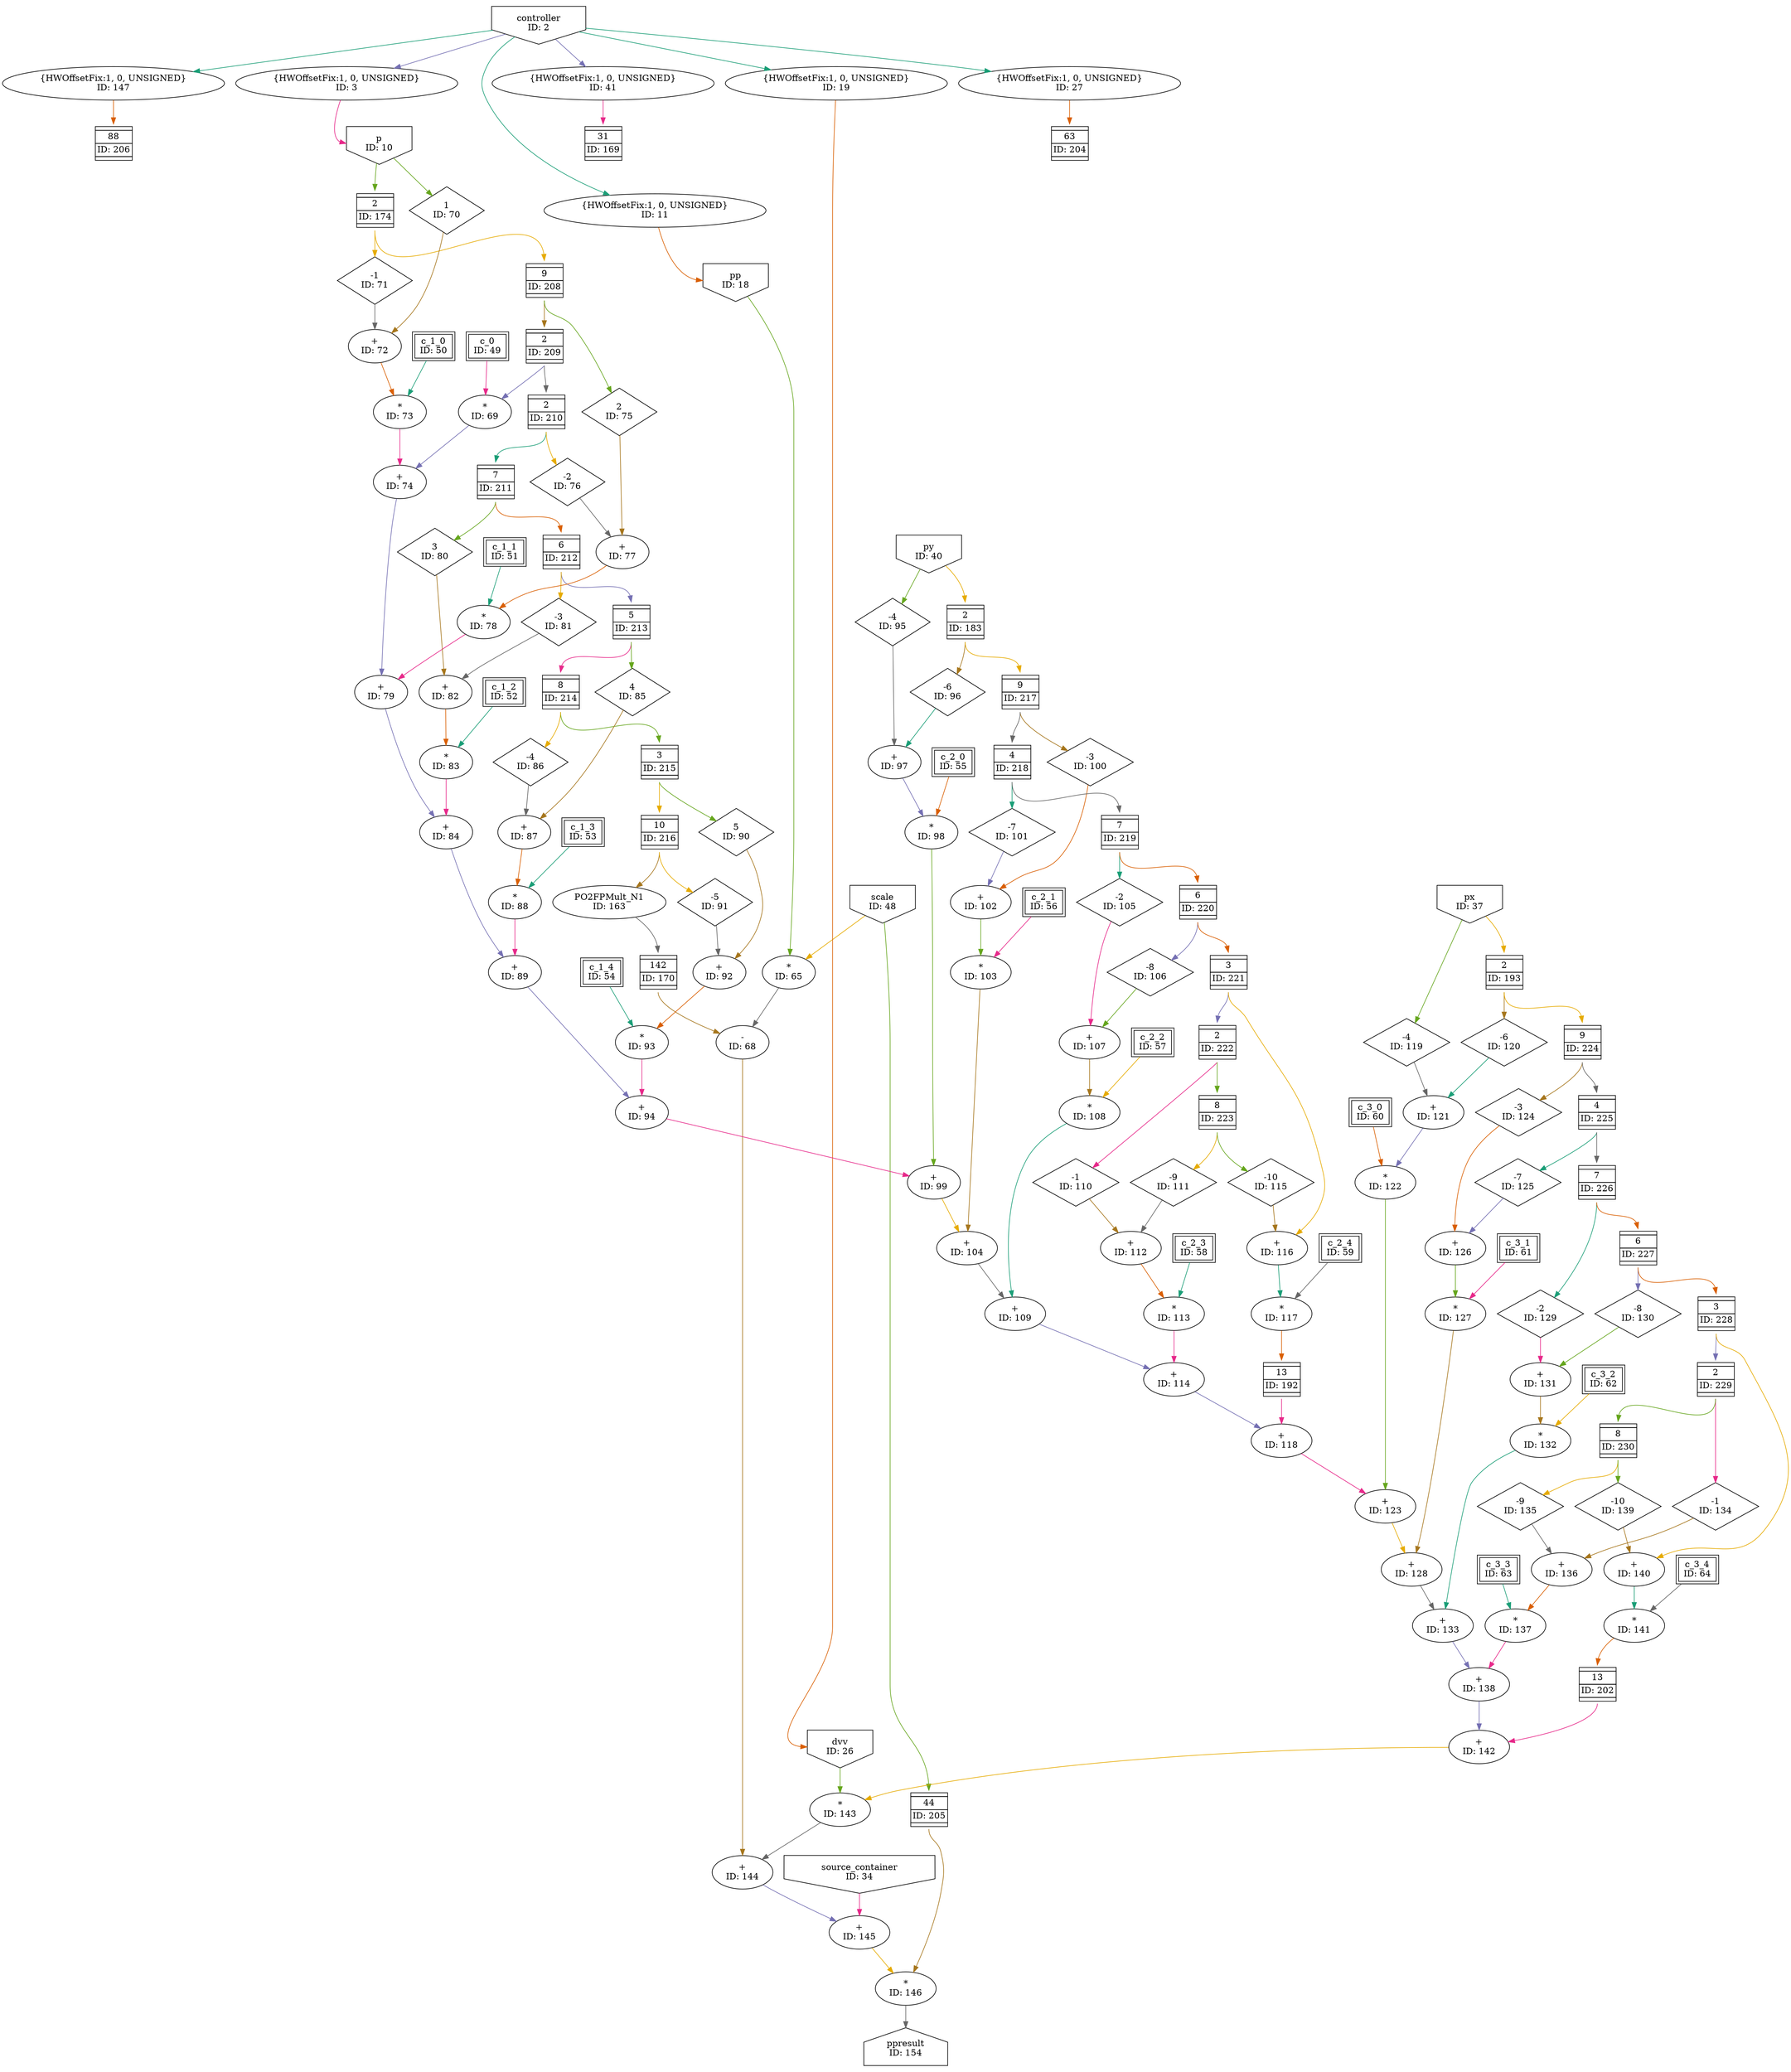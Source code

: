 digraph RTMKernel_final{
	NodeInput2 [shape=invhouse, label="controller\nID: 2"];
	NodeCast147 [label="{HWOffsetFix:1, 0, UNSIGNED}\nID: 147"];
	NodeFIFO206 [shape=plaintext, label=<<TABLE BORDER="0" CELLSPACING="0" CELLBORDER="1"> <TR><TD></TD></TR><TR><TD>88</TD></TR><TR><TD>ID: 206</TD></TR> <TR><TD></TD></TR> </TABLE>>];
	NodeCast3 [label="{HWOffsetFix:1, 0, UNSIGNED}\nID: 3"];
	NodeInput10 [shape=invhouse, label="p\nID: 10"];
	NodeFIFO174 [shape=plaintext, label=<<TABLE BORDER="0" CELLSPACING="0" CELLBORDER="1"> <TR><TD></TD></TR><TR><TD>2</TD></TR><TR><TD>ID: 174</TD></TR> <TR><TD></TD></TR> </TABLE>>];
	NodeFIFO208 [shape=plaintext, label=<<TABLE BORDER="0" CELLSPACING="0" CELLBORDER="1"> <TR><TD></TD></TR><TR><TD>9</TD></TR><TR><TD>ID: 208</TD></TR> <TR><TD></TD></TR> </TABLE>>];
	NodeFIFO209 [shape=plaintext, label=<<TABLE BORDER="0" CELLSPACING="0" CELLBORDER="1"> <TR><TD></TD></TR><TR><TD>2</TD></TR><TR><TD>ID: 209</TD></TR> <TR><TD></TD></TR> </TABLE>>];
	NodeFIFO210 [shape=plaintext, label=<<TABLE BORDER="0" CELLSPACING="0" CELLBORDER="1"> <TR><TD></TD></TR><TR><TD>2</TD></TR><TR><TD>ID: 210</TD></TR> <TR><TD></TD></TR> </TABLE>>];
	NodeFIFO211 [shape=plaintext, label=<<TABLE BORDER="0" CELLSPACING="0" CELLBORDER="1"> <TR><TD></TD></TR><TR><TD>7</TD></TR><TR><TD>ID: 211</TD></TR> <TR><TD></TD></TR> </TABLE>>];
	NodeFIFO212 [shape=plaintext, label=<<TABLE BORDER="0" CELLSPACING="0" CELLBORDER="1"> <TR><TD></TD></TR><TR><TD>6</TD></TR><TR><TD>ID: 212</TD></TR> <TR><TD></TD></TR> </TABLE>>];
	NodeFIFO213 [shape=plaintext, label=<<TABLE BORDER="0" CELLSPACING="0" CELLBORDER="1"> <TR><TD></TD></TR><TR><TD>5</TD></TR><TR><TD>ID: 213</TD></TR> <TR><TD></TD></TR> </TABLE>>];
	NodeFIFO214 [shape=plaintext, label=<<TABLE BORDER="0" CELLSPACING="0" CELLBORDER="1"> <TR><TD></TD></TR><TR><TD>8</TD></TR><TR><TD>ID: 214</TD></TR> <TR><TD></TD></TR> </TABLE>>];
	NodeFIFO215 [shape=plaintext, label=<<TABLE BORDER="0" CELLSPACING="0" CELLBORDER="1"> <TR><TD></TD></TR><TR><TD>3</TD></TR><TR><TD>ID: 215</TD></TR> <TR><TD></TD></TR> </TABLE>>];
	NodeFIFO216 [shape=plaintext, label=<<TABLE BORDER="0" CELLSPACING="0" CELLBORDER="1"> <TR><TD></TD></TR><TR><TD>10</TD></TR><TR><TD>ID: 216</TD></TR> <TR><TD></TD></TR> </TABLE>>];
	NodePO2FPMult163 [label="PO2FPMult_N1\nID: 163"];
	NodeFIFO170 [shape=plaintext, label=<<TABLE BORDER="0" CELLSPACING="0" CELLBORDER="1"> <TR><TD></TD></TR><TR><TD>142</TD></TR><TR><TD>ID: 170</TD></TR> <TR><TD></TD></TR> </TABLE>>];
	NodeCast11 [label="{HWOffsetFix:1, 0, UNSIGNED}\nID: 11"];
	NodeInput18 [shape=invhouse, label="pp\nID: 18"];
	NodeCast41 [label="{HWOffsetFix:1, 0, UNSIGNED}\nID: 41"];
	NodeFIFO169 [shape=plaintext, label=<<TABLE BORDER="0" CELLSPACING="0" CELLBORDER="1"> <TR><TD></TD></TR><TR><TD>31</TD></TR><TR><TD>ID: 169</TD></TR> <TR><TD></TD></TR> </TABLE>>];
	NodeInput48 [shape=invhouse, label="scale\nID: 48"];
	NodeMul65 [label="*\nID: 65"];
	NodeSub68 [label="-\nID: 68"];
	NodeCast19 [label="{HWOffsetFix:1, 0, UNSIGNED}\nID: 19"];
	NodeInput26 [shape=invhouse, label="dvv\nID: 26"];
	NodeInputMappedReg49 [shape=box, peripheries=2, label="c_0\nID: 49"];
	NodeMul69 [label="*\nID: 69"];
	NodeInputMappedReg50 [shape=box, peripheries=2, label="c_1_0\nID: 50"];
	NodeStreamOffset70 [shape=diamond, label="1\nID: 70"];
	NodeStreamOffset71 [shape=diamond, label="-1\nID: 71"];
	NodeAdd72 [label="+\nID: 72"];
	NodeMul73 [label="*\nID: 73"];
	NodeAdd74 [label="+\nID: 74"];
	NodeInputMappedReg51 [shape=box, peripheries=2, label="c_1_1\nID: 51"];
	NodeStreamOffset75 [shape=diamond, label="2\nID: 75"];
	NodeStreamOffset76 [shape=diamond, label="-2\nID: 76"];
	NodeAdd77 [label="+\nID: 77"];
	NodeMul78 [label="*\nID: 78"];
	NodeAdd79 [label="+\nID: 79"];
	NodeInputMappedReg52 [shape=box, peripheries=2, label="c_1_2\nID: 52"];
	NodeStreamOffset80 [shape=diamond, label="3\nID: 80"];
	NodeStreamOffset81 [shape=diamond, label="-3\nID: 81"];
	NodeAdd82 [label="+\nID: 82"];
	NodeMul83 [label="*\nID: 83"];
	NodeAdd84 [label="+\nID: 84"];
	NodeInputMappedReg53 [shape=box, peripheries=2, label="c_1_3\nID: 53"];
	NodeStreamOffset85 [shape=diamond, label="4\nID: 85"];
	NodeStreamOffset86 [shape=diamond, label="-4\nID: 86"];
	NodeAdd87 [label="+\nID: 87"];
	NodeMul88 [label="*\nID: 88"];
	NodeAdd89 [label="+\nID: 89"];
	NodeInputMappedReg54 [shape=box, peripheries=2, label="c_1_4\nID: 54"];
	NodeStreamOffset90 [shape=diamond, label="5\nID: 90"];
	NodeStreamOffset91 [shape=diamond, label="-5\nID: 91"];
	NodeAdd92 [label="+\nID: 92"];
	NodeMul93 [label="*\nID: 93"];
	NodeAdd94 [label="+\nID: 94"];
	NodeInputMappedReg55 [shape=box, peripheries=2, label="c_2_0\nID: 55"];
	NodeInput40 [shape=invhouse, label="py\nID: 40"];
	NodeStreamOffset95 [shape=diamond, label="-4\nID: 95"];
	NodeFIFO183 [shape=plaintext, label=<<TABLE BORDER="0" CELLSPACING="0" CELLBORDER="1"> <TR><TD></TD></TR><TR><TD>2</TD></TR><TR><TD>ID: 183</TD></TR> <TR><TD></TD></TR> </TABLE>>];
	NodeStreamOffset96 [shape=diamond, label="-6\nID: 96"];
	NodeAdd97 [label="+\nID: 97"];
	NodeMul98 [label="*\nID: 98"];
	NodeAdd99 [label="+\nID: 99"];
	NodeInputMappedReg56 [shape=box, peripheries=2, label="c_2_1\nID: 56"];
	NodeFIFO217 [shape=plaintext, label=<<TABLE BORDER="0" CELLSPACING="0" CELLBORDER="1"> <TR><TD></TD></TR><TR><TD>9</TD></TR><TR><TD>ID: 217</TD></TR> <TR><TD></TD></TR> </TABLE>>];
	NodeStreamOffset100 [shape=diamond, label="-3\nID: 100"];
	NodeFIFO218 [shape=plaintext, label=<<TABLE BORDER="0" CELLSPACING="0" CELLBORDER="1"> <TR><TD></TD></TR><TR><TD>4</TD></TR><TR><TD>ID: 218</TD></TR> <TR><TD></TD></TR> </TABLE>>];
	NodeStreamOffset101 [shape=diamond, label="-7\nID: 101"];
	NodeAdd102 [label="+\nID: 102"];
	NodeMul103 [label="*\nID: 103"];
	NodeAdd104 [label="+\nID: 104"];
	NodeInputMappedReg57 [shape=box, peripheries=2, label="c_2_2\nID: 57"];
	NodeFIFO219 [shape=plaintext, label=<<TABLE BORDER="0" CELLSPACING="0" CELLBORDER="1"> <TR><TD></TD></TR><TR><TD>7</TD></TR><TR><TD>ID: 219</TD></TR> <TR><TD></TD></TR> </TABLE>>];
	NodeStreamOffset105 [shape=diamond, label="-2\nID: 105"];
	NodeFIFO220 [shape=plaintext, label=<<TABLE BORDER="0" CELLSPACING="0" CELLBORDER="1"> <TR><TD></TD></TR><TR><TD>6</TD></TR><TR><TD>ID: 220</TD></TR> <TR><TD></TD></TR> </TABLE>>];
	NodeStreamOffset106 [shape=diamond, label="-8\nID: 106"];
	NodeAdd107 [label="+\nID: 107"];
	NodeMul108 [label="*\nID: 108"];
	NodeAdd109 [label="+\nID: 109"];
	NodeInputMappedReg58 [shape=box, peripheries=2, label="c_2_3\nID: 58"];
	NodeFIFO221 [shape=plaintext, label=<<TABLE BORDER="0" CELLSPACING="0" CELLBORDER="1"> <TR><TD></TD></TR><TR><TD>3</TD></TR><TR><TD>ID: 221</TD></TR> <TR><TD></TD></TR> </TABLE>>];
	NodeFIFO222 [shape=plaintext, label=<<TABLE BORDER="0" CELLSPACING="0" CELLBORDER="1"> <TR><TD></TD></TR><TR><TD>2</TD></TR><TR><TD>ID: 222</TD></TR> <TR><TD></TD></TR> </TABLE>>];
	NodeStreamOffset110 [shape=diamond, label="-1\nID: 110"];
	NodeFIFO223 [shape=plaintext, label=<<TABLE BORDER="0" CELLSPACING="0" CELLBORDER="1"> <TR><TD></TD></TR><TR><TD>8</TD></TR><TR><TD>ID: 223</TD></TR> <TR><TD></TD></TR> </TABLE>>];
	NodeStreamOffset111 [shape=diamond, label="-9\nID: 111"];
	NodeAdd112 [label="+\nID: 112"];
	NodeMul113 [label="*\nID: 113"];
	NodeAdd114 [label="+\nID: 114"];
	NodeInputMappedReg59 [shape=box, peripheries=2, label="c_2_4\nID: 59"];
	NodeStreamOffset115 [shape=diamond, label="-10\nID: 115"];
	NodeAdd116 [label="+\nID: 116"];
	NodeMul117 [label="*\nID: 117"];
	NodeFIFO192 [shape=plaintext, label=<<TABLE BORDER="0" CELLSPACING="0" CELLBORDER="1"> <TR><TD></TD></TR><TR><TD>13</TD></TR><TR><TD>ID: 192</TD></TR> <TR><TD></TD></TR> </TABLE>>];
	NodeAdd118 [label="+\nID: 118"];
	NodeInputMappedReg60 [shape=box, peripheries=2, label="c_3_0\nID: 60"];
	NodeInput37 [shape=invhouse, label="px\nID: 37"];
	NodeStreamOffset119 [shape=diamond, label="-4\nID: 119"];
	NodeFIFO193 [shape=plaintext, label=<<TABLE BORDER="0" CELLSPACING="0" CELLBORDER="1"> <TR><TD></TD></TR><TR><TD>2</TD></TR><TR><TD>ID: 193</TD></TR> <TR><TD></TD></TR> </TABLE>>];
	NodeStreamOffset120 [shape=diamond, label="-6\nID: 120"];
	NodeAdd121 [label="+\nID: 121"];
	NodeMul122 [label="*\nID: 122"];
	NodeAdd123 [label="+\nID: 123"];
	NodeInputMappedReg61 [shape=box, peripheries=2, label="c_3_1\nID: 61"];
	NodeFIFO224 [shape=plaintext, label=<<TABLE BORDER="0" CELLSPACING="0" CELLBORDER="1"> <TR><TD></TD></TR><TR><TD>9</TD></TR><TR><TD>ID: 224</TD></TR> <TR><TD></TD></TR> </TABLE>>];
	NodeStreamOffset124 [shape=diamond, label="-3\nID: 124"];
	NodeFIFO225 [shape=plaintext, label=<<TABLE BORDER="0" CELLSPACING="0" CELLBORDER="1"> <TR><TD></TD></TR><TR><TD>4</TD></TR><TR><TD>ID: 225</TD></TR> <TR><TD></TD></TR> </TABLE>>];
	NodeStreamOffset125 [shape=diamond, label="-7\nID: 125"];
	NodeAdd126 [label="+\nID: 126"];
	NodeMul127 [label="*\nID: 127"];
	NodeAdd128 [label="+\nID: 128"];
	NodeInputMappedReg62 [shape=box, peripheries=2, label="c_3_2\nID: 62"];
	NodeFIFO226 [shape=plaintext, label=<<TABLE BORDER="0" CELLSPACING="0" CELLBORDER="1"> <TR><TD></TD></TR><TR><TD>7</TD></TR><TR><TD>ID: 226</TD></TR> <TR><TD></TD></TR> </TABLE>>];
	NodeStreamOffset129 [shape=diamond, label="-2\nID: 129"];
	NodeFIFO227 [shape=plaintext, label=<<TABLE BORDER="0" CELLSPACING="0" CELLBORDER="1"> <TR><TD></TD></TR><TR><TD>6</TD></TR><TR><TD>ID: 227</TD></TR> <TR><TD></TD></TR> </TABLE>>];
	NodeStreamOffset130 [shape=diamond, label="-8\nID: 130"];
	NodeAdd131 [label="+\nID: 131"];
	NodeMul132 [label="*\nID: 132"];
	NodeAdd133 [label="+\nID: 133"];
	NodeInputMappedReg63 [shape=box, peripheries=2, label="c_3_3\nID: 63"];
	NodeFIFO228 [shape=plaintext, label=<<TABLE BORDER="0" CELLSPACING="0" CELLBORDER="1"> <TR><TD></TD></TR><TR><TD>3</TD></TR><TR><TD>ID: 228</TD></TR> <TR><TD></TD></TR> </TABLE>>];
	NodeFIFO229 [shape=plaintext, label=<<TABLE BORDER="0" CELLSPACING="0" CELLBORDER="1"> <TR><TD></TD></TR><TR><TD>2</TD></TR><TR><TD>ID: 229</TD></TR> <TR><TD></TD></TR> </TABLE>>];
	NodeStreamOffset134 [shape=diamond, label="-1\nID: 134"];
	NodeFIFO230 [shape=plaintext, label=<<TABLE BORDER="0" CELLSPACING="0" CELLBORDER="1"> <TR><TD></TD></TR><TR><TD>8</TD></TR><TR><TD>ID: 230</TD></TR> <TR><TD></TD></TR> </TABLE>>];
	NodeStreamOffset135 [shape=diamond, label="-9\nID: 135"];
	NodeAdd136 [label="+\nID: 136"];
	NodeMul137 [label="*\nID: 137"];
	NodeAdd138 [label="+\nID: 138"];
	NodeInputMappedReg64 [shape=box, peripheries=2, label="c_3_4\nID: 64"];
	NodeStreamOffset139 [shape=diamond, label="-10\nID: 139"];
	NodeAdd140 [label="+\nID: 140"];
	NodeMul141 [label="*\nID: 141"];
	NodeFIFO202 [shape=plaintext, label=<<TABLE BORDER="0" CELLSPACING="0" CELLBORDER="1"> <TR><TD></TD></TR><TR><TD>13</TD></TR><TR><TD>ID: 202</TD></TR> <TR><TD></TD></TR> </TABLE>>];
	NodeAdd142 [label="+\nID: 142"];
	NodeMul143 [label="*\nID: 143"];
	NodeAdd144 [label="+\nID: 144"];
	NodeCast27 [label="{HWOffsetFix:1, 0, UNSIGNED}\nID: 27"];
	NodeFIFO204 [shape=plaintext, label=<<TABLE BORDER="0" CELLSPACING="0" CELLBORDER="1"> <TR><TD></TD></TR><TR><TD>63</TD></TR><TR><TD>ID: 204</TD></TR> <TR><TD></TD></TR> </TABLE>>];
	NodeInput34 [shape=invhouse, label="source_container\nID: 34"];
	NodeAdd145 [label="+\nID: 145"];
	NodeFIFO205 [shape=plaintext, label=<<TABLE BORDER="0" CELLSPACING="0" CELLBORDER="1"> <TR><TD></TD></TR><TR><TD>44</TD></TR><TR><TD>ID: 205</TD></TR> <TR><TD></TD></TR> </TABLE>>];
	NodeMul146 [label="*\nID: 146"];
	NodeOutput154 [shape=house, label="ppresult\nID: 154"];
	NodeInput2 -> NodeCast147[color="/dark28/1" photon_data="EDGE,SrcNode:2,SrcNodePort:data"];
	NodeCast147 -> NodeFIFO206[color="/dark28/2" ];
	NodeInput2 -> NodeCast3[color="/dark28/3" photon_data="EDGE,SrcNode:2,SrcNodePort:data"];
	NodeCast3 -> NodeInput10[headport="w" color="/dark28/4" ];
	NodeInput10 -> NodeFIFO174[headport="n" color="/dark28/5" photon_data="EDGE,SrcNode:10,SrcNodePort:data"];
	NodeFIFO174 -> NodeFIFO208[tailport="s" headport="n" color="/dark28/6" photon_data="EDGE,SrcNode:174,SrcNodePort:output"];
	NodeFIFO208 -> NodeFIFO209[tailport="s" headport="n" color="/dark28/7" photon_data="EDGE,SrcNode:208,SrcNodePort:output"];
	NodeFIFO209 -> NodeFIFO210[tailport="s" headport="n" color="/dark28/8" photon_data="EDGE,SrcNode:209,SrcNodePort:output"];
	NodeFIFO210 -> NodeFIFO211[tailport="s" headport="n" color="/dark28/1" photon_data="EDGE,SrcNode:210,SrcNodePort:output"];
	NodeFIFO211 -> NodeFIFO212[tailport="s" headport="n" color="/dark28/2" photon_data="EDGE,SrcNode:211,SrcNodePort:output"];
	NodeFIFO212 -> NodeFIFO213[tailport="s" headport="n" color="/dark28/3" photon_data="EDGE,SrcNode:212,SrcNodePort:output"];
	NodeFIFO213 -> NodeFIFO214[tailport="s" headport="n" color="/dark28/4" photon_data="EDGE,SrcNode:213,SrcNodePort:output"];
	NodeFIFO214 -> NodeFIFO215[tailport="s" headport="n" color="/dark28/5" photon_data="EDGE,SrcNode:214,SrcNodePort:output"];
	NodeFIFO215 -> NodeFIFO216[tailport="s" headport="n" color="/dark28/6" photon_data="EDGE,SrcNode:215,SrcNodePort:output"];
	NodeFIFO216 -> NodePO2FPMult163[tailport="s" color="/dark28/7" photon_data="EDGE,SrcNode:216,SrcNodePort:output"];
	NodePO2FPMult163 -> NodeFIFO170[headport="n" color="/dark28/8" photon_data="EDGE,SrcNode:163,SrcNodePort:floatOut"];
	NodeInput2 -> NodeCast11[color="/dark28/1" photon_data="EDGE,SrcNode:2,SrcNodePort:data"];
	NodeCast11 -> NodeInput18[headport="w" color="/dark28/2" ];
	NodeInput2 -> NodeCast41[color="/dark28/3" photon_data="EDGE,SrcNode:2,SrcNodePort:data"];
	NodeCast41 -> NodeFIFO169[color="/dark28/4" ];
	NodeInput18 -> NodeMul65[color="/dark28/5" photon_data="EDGE,SrcNode:18,SrcNodePort:data"];
	NodeInput48 -> NodeMul65[color="/dark28/6" photon_data="EDGE,SrcNode:48,SrcNodePort:data"];
	NodeFIFO170 -> NodeSub68[tailport="s" color="/dark28/7" photon_data="EDGE,SrcNode:170,SrcNodePort:output"];
	NodeMul65 -> NodeSub68[color="/dark28/8" photon_data="EDGE,SrcNode:65,SrcNodePort:result"];
	NodeInput2 -> NodeCast19[color="/dark28/1" photon_data="EDGE,SrcNode:2,SrcNodePort:data"];
	NodeCast19 -> NodeInput26[headport="w" color="/dark28/2" ];
	NodeFIFO209 -> NodeMul69[tailport="s" color="/dark28/3" photon_data="EDGE,SrcNode:209,SrcNodePort:output"];
	NodeInputMappedReg49 -> NodeMul69[color="/dark28/4" photon_data="EDGE,SrcNode:49,SrcNodePort:c_0"];
	NodeInput10 -> NodeStreamOffset70[color="/dark28/5" photon_data="EDGE,SrcNode:10,SrcNodePort:data"];
	NodeFIFO174 -> NodeStreamOffset71[tailport="s" color="/dark28/6" photon_data="EDGE,SrcNode:174,SrcNodePort:output"];
	NodeStreamOffset70 -> NodeAdd72[color="/dark28/7" photon_data="EDGE,SrcNode:70,SrcNodePort:output"];
	NodeStreamOffset71 -> NodeAdd72[color="/dark28/8" photon_data="EDGE,SrcNode:71,SrcNodePort:output"];
	NodeInputMappedReg50 -> NodeMul73[color="/dark28/1" photon_data="EDGE,SrcNode:50,SrcNodePort:c_1_0"];
	NodeAdd72 -> NodeMul73[color="/dark28/2" photon_data="EDGE,SrcNode:72,SrcNodePort:result"];
	NodeMul69 -> NodeAdd74[color="/dark28/3" photon_data="EDGE,SrcNode:69,SrcNodePort:result"];
	NodeMul73 -> NodeAdd74[color="/dark28/4" photon_data="EDGE,SrcNode:73,SrcNodePort:result"];
	NodeFIFO208 -> NodeStreamOffset75[tailport="s" color="/dark28/5" photon_data="EDGE,SrcNode:208,SrcNodePort:output"];
	NodeFIFO210 -> NodeStreamOffset76[tailport="s" color="/dark28/6" photon_data="EDGE,SrcNode:210,SrcNodePort:output"];
	NodeStreamOffset75 -> NodeAdd77[color="/dark28/7" photon_data="EDGE,SrcNode:75,SrcNodePort:output"];
	NodeStreamOffset76 -> NodeAdd77[color="/dark28/8" photon_data="EDGE,SrcNode:76,SrcNodePort:output"];
	NodeInputMappedReg51 -> NodeMul78[color="/dark28/1" photon_data="EDGE,SrcNode:51,SrcNodePort:c_1_1"];
	NodeAdd77 -> NodeMul78[color="/dark28/2" photon_data="EDGE,SrcNode:77,SrcNodePort:result"];
	NodeAdd74 -> NodeAdd79[color="/dark28/3" photon_data="EDGE,SrcNode:74,SrcNodePort:result"];
	NodeMul78 -> NodeAdd79[color="/dark28/4" photon_data="EDGE,SrcNode:78,SrcNodePort:result"];
	NodeFIFO211 -> NodeStreamOffset80[tailport="s" color="/dark28/5" photon_data="EDGE,SrcNode:211,SrcNodePort:output"];
	NodeFIFO212 -> NodeStreamOffset81[tailport="s" color="/dark28/6" photon_data="EDGE,SrcNode:212,SrcNodePort:output"];
	NodeStreamOffset80 -> NodeAdd82[color="/dark28/7" photon_data="EDGE,SrcNode:80,SrcNodePort:output"];
	NodeStreamOffset81 -> NodeAdd82[color="/dark28/8" photon_data="EDGE,SrcNode:81,SrcNodePort:output"];
	NodeInputMappedReg52 -> NodeMul83[color="/dark28/1" photon_data="EDGE,SrcNode:52,SrcNodePort:c_1_2"];
	NodeAdd82 -> NodeMul83[color="/dark28/2" photon_data="EDGE,SrcNode:82,SrcNodePort:result"];
	NodeAdd79 -> NodeAdd84[color="/dark28/3" photon_data="EDGE,SrcNode:79,SrcNodePort:result"];
	NodeMul83 -> NodeAdd84[color="/dark28/4" photon_data="EDGE,SrcNode:83,SrcNodePort:result"];
	NodeFIFO213 -> NodeStreamOffset85[tailport="s" color="/dark28/5" photon_data="EDGE,SrcNode:213,SrcNodePort:output"];
	NodeFIFO214 -> NodeStreamOffset86[tailport="s" color="/dark28/6" photon_data="EDGE,SrcNode:214,SrcNodePort:output"];
	NodeStreamOffset85 -> NodeAdd87[color="/dark28/7" photon_data="EDGE,SrcNode:85,SrcNodePort:output"];
	NodeStreamOffset86 -> NodeAdd87[color="/dark28/8" photon_data="EDGE,SrcNode:86,SrcNodePort:output"];
	NodeInputMappedReg53 -> NodeMul88[color="/dark28/1" photon_data="EDGE,SrcNode:53,SrcNodePort:c_1_3"];
	NodeAdd87 -> NodeMul88[color="/dark28/2" photon_data="EDGE,SrcNode:87,SrcNodePort:result"];
	NodeAdd84 -> NodeAdd89[color="/dark28/3" photon_data="EDGE,SrcNode:84,SrcNodePort:result"];
	NodeMul88 -> NodeAdd89[color="/dark28/4" photon_data="EDGE,SrcNode:88,SrcNodePort:result"];
	NodeFIFO215 -> NodeStreamOffset90[tailport="s" color="/dark28/5" photon_data="EDGE,SrcNode:215,SrcNodePort:output"];
	NodeFIFO216 -> NodeStreamOffset91[tailport="s" color="/dark28/6" photon_data="EDGE,SrcNode:216,SrcNodePort:output"];
	NodeStreamOffset90 -> NodeAdd92[color="/dark28/7" photon_data="EDGE,SrcNode:90,SrcNodePort:output"];
	NodeStreamOffset91 -> NodeAdd92[color="/dark28/8" photon_data="EDGE,SrcNode:91,SrcNodePort:output"];
	NodeInputMappedReg54 -> NodeMul93[color="/dark28/1" photon_data="EDGE,SrcNode:54,SrcNodePort:c_1_4"];
	NodeAdd92 -> NodeMul93[color="/dark28/2" photon_data="EDGE,SrcNode:92,SrcNodePort:result"];
	NodeAdd89 -> NodeAdd94[color="/dark28/3" photon_data="EDGE,SrcNode:89,SrcNodePort:result"];
	NodeMul93 -> NodeAdd94[color="/dark28/4" photon_data="EDGE,SrcNode:93,SrcNodePort:result"];
	NodeInput40 -> NodeStreamOffset95[color="/dark28/5" photon_data="EDGE,SrcNode:40,SrcNodePort:data"];
	NodeInput40 -> NodeFIFO183[headport="n" color="/dark28/6" photon_data="EDGE,SrcNode:40,SrcNodePort:data"];
	NodeFIFO183 -> NodeStreamOffset96[tailport="s" color="/dark28/7" photon_data="EDGE,SrcNode:183,SrcNodePort:output"];
	NodeStreamOffset95 -> NodeAdd97[color="/dark28/8" photon_data="EDGE,SrcNode:95,SrcNodePort:output"];
	NodeStreamOffset96 -> NodeAdd97[color="/dark28/1" photon_data="EDGE,SrcNode:96,SrcNodePort:output"];
	NodeInputMappedReg55 -> NodeMul98[color="/dark28/2" photon_data="EDGE,SrcNode:55,SrcNodePort:c_2_0"];
	NodeAdd97 -> NodeMul98[color="/dark28/3" photon_data="EDGE,SrcNode:97,SrcNodePort:result"];
	NodeAdd94 -> NodeAdd99[color="/dark28/4" photon_data="EDGE,SrcNode:94,SrcNodePort:result"];
	NodeMul98 -> NodeAdd99[color="/dark28/5" photon_data="EDGE,SrcNode:98,SrcNodePort:result"];
	NodeFIFO183 -> NodeFIFO217[tailport="s" headport="n" color="/dark28/6" photon_data="EDGE,SrcNode:183,SrcNodePort:output"];
	NodeFIFO217 -> NodeStreamOffset100[tailport="s" color="/dark28/7" photon_data="EDGE,SrcNode:217,SrcNodePort:output"];
	NodeFIFO217 -> NodeFIFO218[tailport="s" headport="n" color="/dark28/8" photon_data="EDGE,SrcNode:217,SrcNodePort:output"];
	NodeFIFO218 -> NodeStreamOffset101[tailport="s" color="/dark28/1" photon_data="EDGE,SrcNode:218,SrcNodePort:output"];
	NodeStreamOffset100 -> NodeAdd102[color="/dark28/2" photon_data="EDGE,SrcNode:100,SrcNodePort:output"];
	NodeStreamOffset101 -> NodeAdd102[color="/dark28/3" photon_data="EDGE,SrcNode:101,SrcNodePort:output"];
	NodeInputMappedReg56 -> NodeMul103[color="/dark28/4" photon_data="EDGE,SrcNode:56,SrcNodePort:c_2_1"];
	NodeAdd102 -> NodeMul103[color="/dark28/5" photon_data="EDGE,SrcNode:102,SrcNodePort:result"];
	NodeAdd99 -> NodeAdd104[color="/dark28/6" photon_data="EDGE,SrcNode:99,SrcNodePort:result"];
	NodeMul103 -> NodeAdd104[color="/dark28/7" photon_data="EDGE,SrcNode:103,SrcNodePort:result"];
	NodeFIFO218 -> NodeFIFO219[tailport="s" headport="n" color="/dark28/8" photon_data="EDGE,SrcNode:218,SrcNodePort:output"];
	NodeFIFO219 -> NodeStreamOffset105[tailport="s" color="/dark28/1" photon_data="EDGE,SrcNode:219,SrcNodePort:output"];
	NodeFIFO219 -> NodeFIFO220[tailport="s" headport="n" color="/dark28/2" photon_data="EDGE,SrcNode:219,SrcNodePort:output"];
	NodeFIFO220 -> NodeStreamOffset106[tailport="s" color="/dark28/3" photon_data="EDGE,SrcNode:220,SrcNodePort:output"];
	NodeStreamOffset105 -> NodeAdd107[color="/dark28/4" photon_data="EDGE,SrcNode:105,SrcNodePort:output"];
	NodeStreamOffset106 -> NodeAdd107[color="/dark28/5" photon_data="EDGE,SrcNode:106,SrcNodePort:output"];
	NodeInputMappedReg57 -> NodeMul108[color="/dark28/6" photon_data="EDGE,SrcNode:57,SrcNodePort:c_2_2"];
	NodeAdd107 -> NodeMul108[color="/dark28/7" photon_data="EDGE,SrcNode:107,SrcNodePort:result"];
	NodeAdd104 -> NodeAdd109[color="/dark28/8" photon_data="EDGE,SrcNode:104,SrcNodePort:result"];
	NodeMul108 -> NodeAdd109[color="/dark28/1" photon_data="EDGE,SrcNode:108,SrcNodePort:result"];
	NodeFIFO220 -> NodeFIFO221[tailport="s" headport="n" color="/dark28/2" photon_data="EDGE,SrcNode:220,SrcNodePort:output"];
	NodeFIFO221 -> NodeFIFO222[tailport="s" headport="n" color="/dark28/3" photon_data="EDGE,SrcNode:221,SrcNodePort:output"];
	NodeFIFO222 -> NodeStreamOffset110[tailport="s" color="/dark28/4" photon_data="EDGE,SrcNode:222,SrcNodePort:output"];
	NodeFIFO222 -> NodeFIFO223[tailport="s" headport="n" color="/dark28/5" photon_data="EDGE,SrcNode:222,SrcNodePort:output"];
	NodeFIFO223 -> NodeStreamOffset111[tailport="s" color="/dark28/6" photon_data="EDGE,SrcNode:223,SrcNodePort:output"];
	NodeStreamOffset110 -> NodeAdd112[color="/dark28/7" photon_data="EDGE,SrcNode:110,SrcNodePort:output"];
	NodeStreamOffset111 -> NodeAdd112[color="/dark28/8" photon_data="EDGE,SrcNode:111,SrcNodePort:output"];
	NodeInputMappedReg58 -> NodeMul113[color="/dark28/1" photon_data="EDGE,SrcNode:58,SrcNodePort:c_2_3"];
	NodeAdd112 -> NodeMul113[color="/dark28/2" photon_data="EDGE,SrcNode:112,SrcNodePort:result"];
	NodeAdd109 -> NodeAdd114[color="/dark28/3" photon_data="EDGE,SrcNode:109,SrcNodePort:result"];
	NodeMul113 -> NodeAdd114[color="/dark28/4" photon_data="EDGE,SrcNode:113,SrcNodePort:result"];
	NodeFIFO223 -> NodeStreamOffset115[tailport="s" color="/dark28/5" photon_data="EDGE,SrcNode:223,SrcNodePort:output"];
	NodeFIFO221 -> NodeAdd116[tailport="s" color="/dark28/6" photon_data="EDGE,SrcNode:221,SrcNodePort:output"];
	NodeStreamOffset115 -> NodeAdd116[color="/dark28/7" photon_data="EDGE,SrcNode:115,SrcNodePort:output"];
	NodeInputMappedReg59 -> NodeMul117[color="/dark28/8" photon_data="EDGE,SrcNode:59,SrcNodePort:c_2_4"];
	NodeAdd116 -> NodeMul117[color="/dark28/1" photon_data="EDGE,SrcNode:116,SrcNodePort:result"];
	NodeMul117 -> NodeFIFO192[headport="n" color="/dark28/2" photon_data="EDGE,SrcNode:117,SrcNodePort:result"];
	NodeAdd114 -> NodeAdd118[color="/dark28/3" photon_data="EDGE,SrcNode:114,SrcNodePort:result"];
	NodeFIFO192 -> NodeAdd118[tailport="s" color="/dark28/4" photon_data="EDGE,SrcNode:192,SrcNodePort:output"];
	NodeInput37 -> NodeStreamOffset119[color="/dark28/5" photon_data="EDGE,SrcNode:37,SrcNodePort:data"];
	NodeInput37 -> NodeFIFO193[headport="n" color="/dark28/6" photon_data="EDGE,SrcNode:37,SrcNodePort:data"];
	NodeFIFO193 -> NodeStreamOffset120[tailport="s" color="/dark28/7" photon_data="EDGE,SrcNode:193,SrcNodePort:output"];
	NodeStreamOffset119 -> NodeAdd121[color="/dark28/8" photon_data="EDGE,SrcNode:119,SrcNodePort:output"];
	NodeStreamOffset120 -> NodeAdd121[color="/dark28/1" photon_data="EDGE,SrcNode:120,SrcNodePort:output"];
	NodeInputMappedReg60 -> NodeMul122[color="/dark28/2" photon_data="EDGE,SrcNode:60,SrcNodePort:c_3_0"];
	NodeAdd121 -> NodeMul122[color="/dark28/3" photon_data="EDGE,SrcNode:121,SrcNodePort:result"];
	NodeAdd118 -> NodeAdd123[color="/dark28/4" photon_data="EDGE,SrcNode:118,SrcNodePort:result"];
	NodeMul122 -> NodeAdd123[color="/dark28/5" photon_data="EDGE,SrcNode:122,SrcNodePort:result"];
	NodeFIFO193 -> NodeFIFO224[tailport="s" headport="n" color="/dark28/6" photon_data="EDGE,SrcNode:193,SrcNodePort:output"];
	NodeFIFO224 -> NodeStreamOffset124[tailport="s" color="/dark28/7" photon_data="EDGE,SrcNode:224,SrcNodePort:output"];
	NodeFIFO224 -> NodeFIFO225[tailport="s" headport="n" color="/dark28/8" photon_data="EDGE,SrcNode:224,SrcNodePort:output"];
	NodeFIFO225 -> NodeStreamOffset125[tailport="s" color="/dark28/1" photon_data="EDGE,SrcNode:225,SrcNodePort:output"];
	NodeStreamOffset124 -> NodeAdd126[color="/dark28/2" photon_data="EDGE,SrcNode:124,SrcNodePort:output"];
	NodeStreamOffset125 -> NodeAdd126[color="/dark28/3" photon_data="EDGE,SrcNode:125,SrcNodePort:output"];
	NodeInputMappedReg61 -> NodeMul127[color="/dark28/4" photon_data="EDGE,SrcNode:61,SrcNodePort:c_3_1"];
	NodeAdd126 -> NodeMul127[color="/dark28/5" photon_data="EDGE,SrcNode:126,SrcNodePort:result"];
	NodeAdd123 -> NodeAdd128[color="/dark28/6" photon_data="EDGE,SrcNode:123,SrcNodePort:result"];
	NodeMul127 -> NodeAdd128[color="/dark28/7" photon_data="EDGE,SrcNode:127,SrcNodePort:result"];
	NodeFIFO225 -> NodeFIFO226[tailport="s" headport="n" color="/dark28/8" photon_data="EDGE,SrcNode:225,SrcNodePort:output"];
	NodeFIFO226 -> NodeStreamOffset129[tailport="s" color="/dark28/1" photon_data="EDGE,SrcNode:226,SrcNodePort:output"];
	NodeFIFO226 -> NodeFIFO227[tailport="s" headport="n" color="/dark28/2" photon_data="EDGE,SrcNode:226,SrcNodePort:output"];
	NodeFIFO227 -> NodeStreamOffset130[tailport="s" color="/dark28/3" photon_data="EDGE,SrcNode:227,SrcNodePort:output"];
	NodeStreamOffset129 -> NodeAdd131[color="/dark28/4" photon_data="EDGE,SrcNode:129,SrcNodePort:output"];
	NodeStreamOffset130 -> NodeAdd131[color="/dark28/5" photon_data="EDGE,SrcNode:130,SrcNodePort:output"];
	NodeInputMappedReg62 -> NodeMul132[color="/dark28/6" photon_data="EDGE,SrcNode:62,SrcNodePort:c_3_2"];
	NodeAdd131 -> NodeMul132[color="/dark28/7" photon_data="EDGE,SrcNode:131,SrcNodePort:result"];
	NodeAdd128 -> NodeAdd133[color="/dark28/8" photon_data="EDGE,SrcNode:128,SrcNodePort:result"];
	NodeMul132 -> NodeAdd133[color="/dark28/1" photon_data="EDGE,SrcNode:132,SrcNodePort:result"];
	NodeFIFO227 -> NodeFIFO228[tailport="s" headport="n" color="/dark28/2" photon_data="EDGE,SrcNode:227,SrcNodePort:output"];
	NodeFIFO228 -> NodeFIFO229[tailport="s" headport="n" color="/dark28/3" photon_data="EDGE,SrcNode:228,SrcNodePort:output"];
	NodeFIFO229 -> NodeStreamOffset134[tailport="s" color="/dark28/4" photon_data="EDGE,SrcNode:229,SrcNodePort:output"];
	NodeFIFO229 -> NodeFIFO230[tailport="s" headport="n" color="/dark28/5" photon_data="EDGE,SrcNode:229,SrcNodePort:output"];
	NodeFIFO230 -> NodeStreamOffset135[tailport="s" color="/dark28/6" photon_data="EDGE,SrcNode:230,SrcNodePort:output"];
	NodeStreamOffset134 -> NodeAdd136[color="/dark28/7" photon_data="EDGE,SrcNode:134,SrcNodePort:output"];
	NodeStreamOffset135 -> NodeAdd136[color="/dark28/8" photon_data="EDGE,SrcNode:135,SrcNodePort:output"];
	NodeInputMappedReg63 -> NodeMul137[color="/dark28/1" photon_data="EDGE,SrcNode:63,SrcNodePort:c_3_3"];
	NodeAdd136 -> NodeMul137[color="/dark28/2" photon_data="EDGE,SrcNode:136,SrcNodePort:result"];
	NodeAdd133 -> NodeAdd138[color="/dark28/3" photon_data="EDGE,SrcNode:133,SrcNodePort:result"];
	NodeMul137 -> NodeAdd138[color="/dark28/4" photon_data="EDGE,SrcNode:137,SrcNodePort:result"];
	NodeFIFO230 -> NodeStreamOffset139[tailport="s" color="/dark28/5" photon_data="EDGE,SrcNode:230,SrcNodePort:output"];
	NodeFIFO228 -> NodeAdd140[tailport="s" color="/dark28/6" photon_data="EDGE,SrcNode:228,SrcNodePort:output"];
	NodeStreamOffset139 -> NodeAdd140[color="/dark28/7" photon_data="EDGE,SrcNode:139,SrcNodePort:output"];
	NodeInputMappedReg64 -> NodeMul141[color="/dark28/8" photon_data="EDGE,SrcNode:64,SrcNodePort:c_3_4"];
	NodeAdd140 -> NodeMul141[color="/dark28/1" photon_data="EDGE,SrcNode:140,SrcNodePort:result"];
	NodeMul141 -> NodeFIFO202[headport="n" color="/dark28/2" photon_data="EDGE,SrcNode:141,SrcNodePort:result"];
	NodeAdd138 -> NodeAdd142[color="/dark28/3" photon_data="EDGE,SrcNode:138,SrcNodePort:result"];
	NodeFIFO202 -> NodeAdd142[tailport="s" color="/dark28/4" photon_data="EDGE,SrcNode:202,SrcNodePort:output"];
	NodeInput26 -> NodeMul143[color="/dark28/5" photon_data="EDGE,SrcNode:26,SrcNodePort:data"];
	NodeAdd142 -> NodeMul143[color="/dark28/6" photon_data="EDGE,SrcNode:142,SrcNodePort:result"];
	NodeSub68 -> NodeAdd144[color="/dark28/7" photon_data="EDGE,SrcNode:68,SrcNodePort:result"];
	NodeMul143 -> NodeAdd144[color="/dark28/8" photon_data="EDGE,SrcNode:143,SrcNodePort:result"];
	NodeInput2 -> NodeCast27[color="/dark28/1" photon_data="EDGE,SrcNode:2,SrcNodePort:data"];
	NodeCast27 -> NodeFIFO204[color="/dark28/2" ];
	NodeAdd144 -> NodeAdd145[color="/dark28/3" photon_data="EDGE,SrcNode:144,SrcNodePort:result"];
	NodeInput34 -> NodeAdd145[color="/dark28/4" photon_data="EDGE,SrcNode:34,SrcNodePort:data"];
	NodeInput48 -> NodeFIFO205[headport="n" color="/dark28/5" photon_data="EDGE,SrcNode:48,SrcNodePort:data"];
	NodeAdd145 -> NodeMul146[color="/dark28/6" photon_data="EDGE,SrcNode:145,SrcNodePort:result"];
	NodeFIFO205 -> NodeMul146[tailport="s" color="/dark28/7" photon_data="EDGE,SrcNode:205,SrcNodePort:output"];
	NodeMul146 -> NodeOutput154[color="/dark28/8" photon_data="EDGE,SrcNode:146,SrcNodePort:result"];
}
